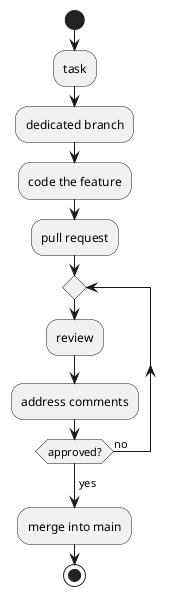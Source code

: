 @startuml
start
:task;
:dedicated branch;
:code the feature;
:pull request;
repeat 
    :review;
    :address comments;
repeat while (approved?) is (no)
-> yes;
:merge into main;
stop
@enduml




